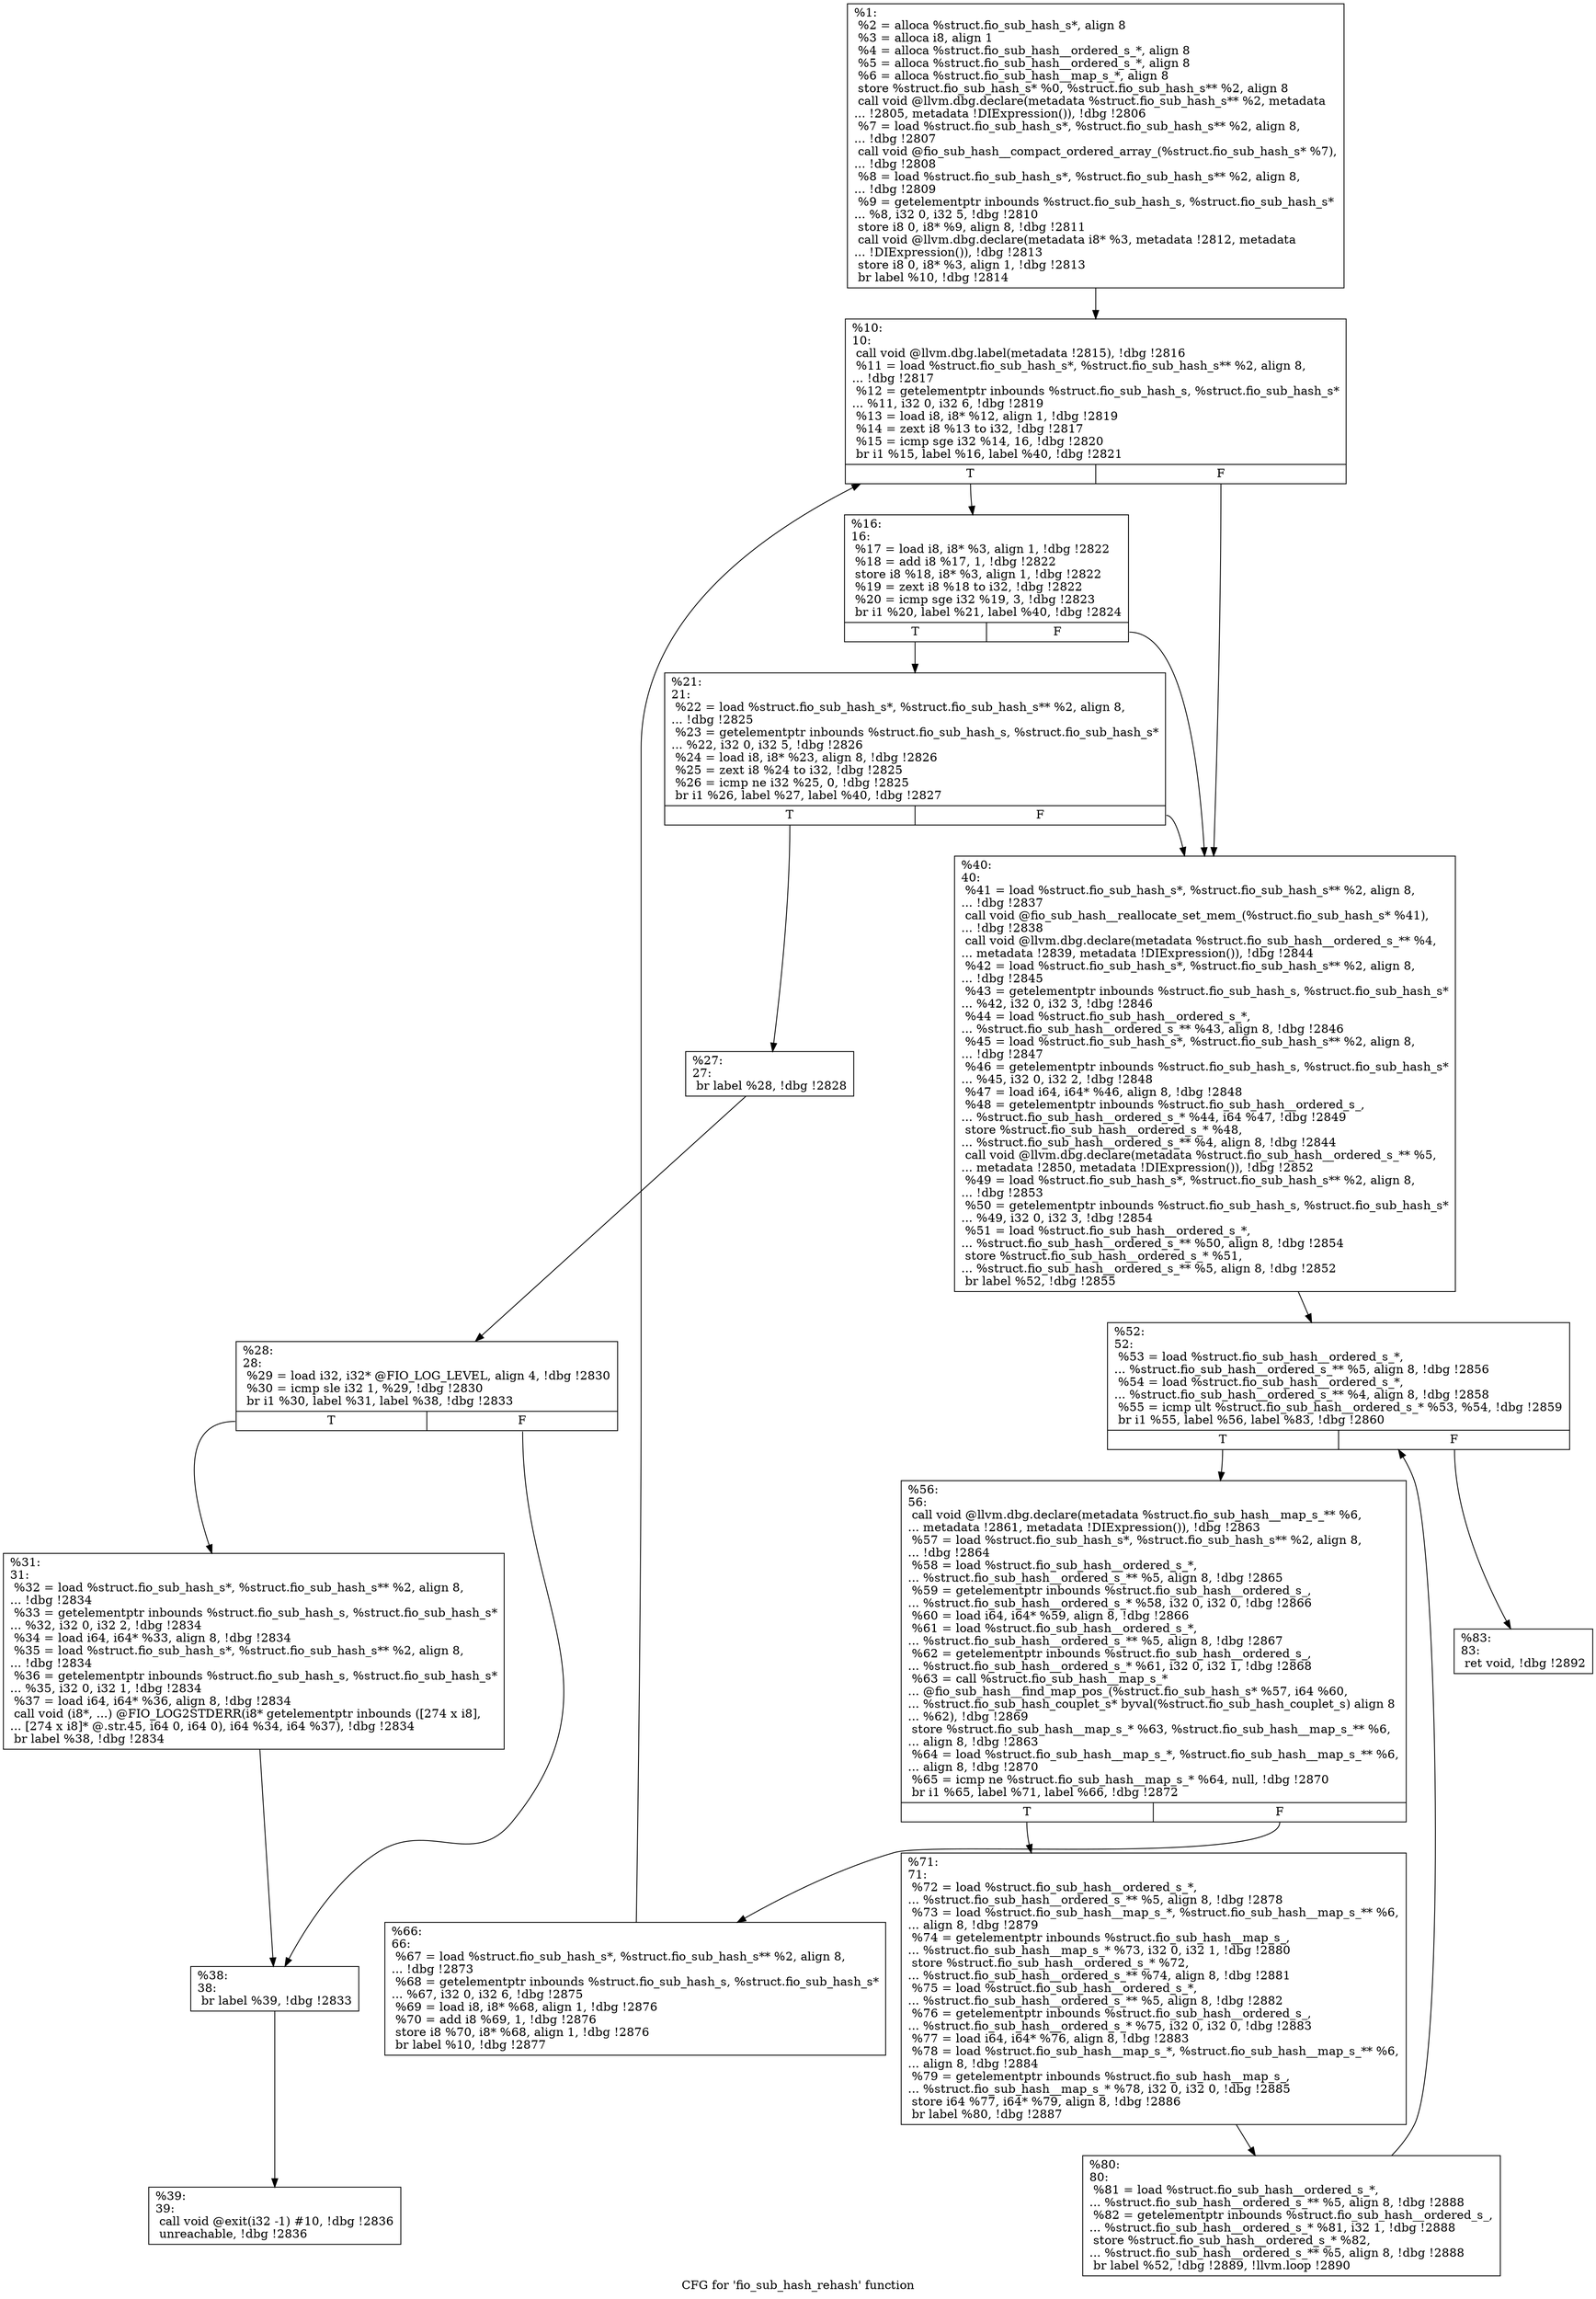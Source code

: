 digraph "CFG for 'fio_sub_hash_rehash' function" {
	label="CFG for 'fio_sub_hash_rehash' function";

	Node0x55685163be80 [shape=record,label="{%1:\l  %2 = alloca %struct.fio_sub_hash_s*, align 8\l  %3 = alloca i8, align 1\l  %4 = alloca %struct.fio_sub_hash__ordered_s_*, align 8\l  %5 = alloca %struct.fio_sub_hash__ordered_s_*, align 8\l  %6 = alloca %struct.fio_sub_hash__map_s_*, align 8\l  store %struct.fio_sub_hash_s* %0, %struct.fio_sub_hash_s** %2, align 8\l  call void @llvm.dbg.declare(metadata %struct.fio_sub_hash_s** %2, metadata\l... !2805, metadata !DIExpression()), !dbg !2806\l  %7 = load %struct.fio_sub_hash_s*, %struct.fio_sub_hash_s** %2, align 8,\l... !dbg !2807\l  call void @fio_sub_hash__compact_ordered_array_(%struct.fio_sub_hash_s* %7),\l... !dbg !2808\l  %8 = load %struct.fio_sub_hash_s*, %struct.fio_sub_hash_s** %2, align 8,\l... !dbg !2809\l  %9 = getelementptr inbounds %struct.fio_sub_hash_s, %struct.fio_sub_hash_s*\l... %8, i32 0, i32 5, !dbg !2810\l  store i8 0, i8* %9, align 8, !dbg !2811\l  call void @llvm.dbg.declare(metadata i8* %3, metadata !2812, metadata\l... !DIExpression()), !dbg !2813\l  store i8 0, i8* %3, align 1, !dbg !2813\l  br label %10, !dbg !2814\l}"];
	Node0x55685163be80 -> Node0x55685163bf90;
	Node0x55685163bf90 [shape=record,label="{%10:\l10:                                               \l  call void @llvm.dbg.label(metadata !2815), !dbg !2816\l  %11 = load %struct.fio_sub_hash_s*, %struct.fio_sub_hash_s** %2, align 8,\l... !dbg !2817\l  %12 = getelementptr inbounds %struct.fio_sub_hash_s, %struct.fio_sub_hash_s*\l... %11, i32 0, i32 6, !dbg !2819\l  %13 = load i8, i8* %12, align 1, !dbg !2819\l  %14 = zext i8 %13 to i32, !dbg !2817\l  %15 = icmp sge i32 %14, 16, !dbg !2820\l  br i1 %15, label %16, label %40, !dbg !2821\l|{<s0>T|<s1>F}}"];
	Node0x55685163bf90:s0 -> Node0x55685163bfe0;
	Node0x55685163bf90:s1 -> Node0x55685163c210;
	Node0x55685163bfe0 [shape=record,label="{%16:\l16:                                               \l  %17 = load i8, i8* %3, align 1, !dbg !2822\l  %18 = add i8 %17, 1, !dbg !2822\l  store i8 %18, i8* %3, align 1, !dbg !2822\l  %19 = zext i8 %18 to i32, !dbg !2822\l  %20 = icmp sge i32 %19, 3, !dbg !2823\l  br i1 %20, label %21, label %40, !dbg !2824\l|{<s0>T|<s1>F}}"];
	Node0x55685163bfe0:s0 -> Node0x55685163c030;
	Node0x55685163bfe0:s1 -> Node0x55685163c210;
	Node0x55685163c030 [shape=record,label="{%21:\l21:                                               \l  %22 = load %struct.fio_sub_hash_s*, %struct.fio_sub_hash_s** %2, align 8,\l... !dbg !2825\l  %23 = getelementptr inbounds %struct.fio_sub_hash_s, %struct.fio_sub_hash_s*\l... %22, i32 0, i32 5, !dbg !2826\l  %24 = load i8, i8* %23, align 8, !dbg !2826\l  %25 = zext i8 %24 to i32, !dbg !2825\l  %26 = icmp ne i32 %25, 0, !dbg !2825\l  br i1 %26, label %27, label %40, !dbg !2827\l|{<s0>T|<s1>F}}"];
	Node0x55685163c030:s0 -> Node0x55685163c080;
	Node0x55685163c030:s1 -> Node0x55685163c210;
	Node0x55685163c080 [shape=record,label="{%27:\l27:                                               \l  br label %28, !dbg !2828\l}"];
	Node0x55685163c080 -> Node0x55685163c0d0;
	Node0x55685163c0d0 [shape=record,label="{%28:\l28:                                               \l  %29 = load i32, i32* @FIO_LOG_LEVEL, align 4, !dbg !2830\l  %30 = icmp sle i32 1, %29, !dbg !2830\l  br i1 %30, label %31, label %38, !dbg !2833\l|{<s0>T|<s1>F}}"];
	Node0x55685163c0d0:s0 -> Node0x55685163c120;
	Node0x55685163c0d0:s1 -> Node0x55685163c170;
	Node0x55685163c120 [shape=record,label="{%31:\l31:                                               \l  %32 = load %struct.fio_sub_hash_s*, %struct.fio_sub_hash_s** %2, align 8,\l... !dbg !2834\l  %33 = getelementptr inbounds %struct.fio_sub_hash_s, %struct.fio_sub_hash_s*\l... %32, i32 0, i32 2, !dbg !2834\l  %34 = load i64, i64* %33, align 8, !dbg !2834\l  %35 = load %struct.fio_sub_hash_s*, %struct.fio_sub_hash_s** %2, align 8,\l... !dbg !2834\l  %36 = getelementptr inbounds %struct.fio_sub_hash_s, %struct.fio_sub_hash_s*\l... %35, i32 0, i32 1, !dbg !2834\l  %37 = load i64, i64* %36, align 8, !dbg !2834\l  call void (i8*, ...) @FIO_LOG2STDERR(i8* getelementptr inbounds ([274 x i8],\l... [274 x i8]* @.str.45, i64 0, i64 0), i64 %34, i64 %37), !dbg !2834\l  br label %38, !dbg !2834\l}"];
	Node0x55685163c120 -> Node0x55685163c170;
	Node0x55685163c170 [shape=record,label="{%38:\l38:                                               \l  br label %39, !dbg !2833\l}"];
	Node0x55685163c170 -> Node0x55685163c1c0;
	Node0x55685163c1c0 [shape=record,label="{%39:\l39:                                               \l  call void @exit(i32 -1) #10, !dbg !2836\l  unreachable, !dbg !2836\l}"];
	Node0x55685163c210 [shape=record,label="{%40:\l40:                                               \l  %41 = load %struct.fio_sub_hash_s*, %struct.fio_sub_hash_s** %2, align 8,\l... !dbg !2837\l  call void @fio_sub_hash__reallocate_set_mem_(%struct.fio_sub_hash_s* %41),\l... !dbg !2838\l  call void @llvm.dbg.declare(metadata %struct.fio_sub_hash__ordered_s_** %4,\l... metadata !2839, metadata !DIExpression()), !dbg !2844\l  %42 = load %struct.fio_sub_hash_s*, %struct.fio_sub_hash_s** %2, align 8,\l... !dbg !2845\l  %43 = getelementptr inbounds %struct.fio_sub_hash_s, %struct.fio_sub_hash_s*\l... %42, i32 0, i32 3, !dbg !2846\l  %44 = load %struct.fio_sub_hash__ordered_s_*,\l... %struct.fio_sub_hash__ordered_s_** %43, align 8, !dbg !2846\l  %45 = load %struct.fio_sub_hash_s*, %struct.fio_sub_hash_s** %2, align 8,\l... !dbg !2847\l  %46 = getelementptr inbounds %struct.fio_sub_hash_s, %struct.fio_sub_hash_s*\l... %45, i32 0, i32 2, !dbg !2848\l  %47 = load i64, i64* %46, align 8, !dbg !2848\l  %48 = getelementptr inbounds %struct.fio_sub_hash__ordered_s_,\l... %struct.fio_sub_hash__ordered_s_* %44, i64 %47, !dbg !2849\l  store %struct.fio_sub_hash__ordered_s_* %48,\l... %struct.fio_sub_hash__ordered_s_** %4, align 8, !dbg !2844\l  call void @llvm.dbg.declare(metadata %struct.fio_sub_hash__ordered_s_** %5,\l... metadata !2850, metadata !DIExpression()), !dbg !2852\l  %49 = load %struct.fio_sub_hash_s*, %struct.fio_sub_hash_s** %2, align 8,\l... !dbg !2853\l  %50 = getelementptr inbounds %struct.fio_sub_hash_s, %struct.fio_sub_hash_s*\l... %49, i32 0, i32 3, !dbg !2854\l  %51 = load %struct.fio_sub_hash__ordered_s_*,\l... %struct.fio_sub_hash__ordered_s_** %50, align 8, !dbg !2854\l  store %struct.fio_sub_hash__ordered_s_* %51,\l... %struct.fio_sub_hash__ordered_s_** %5, align 8, !dbg !2852\l  br label %52, !dbg !2855\l}"];
	Node0x55685163c210 -> Node0x55685163c260;
	Node0x55685163c260 [shape=record,label="{%52:\l52:                                               \l  %53 = load %struct.fio_sub_hash__ordered_s_*,\l... %struct.fio_sub_hash__ordered_s_** %5, align 8, !dbg !2856\l  %54 = load %struct.fio_sub_hash__ordered_s_*,\l... %struct.fio_sub_hash__ordered_s_** %4, align 8, !dbg !2858\l  %55 = icmp ult %struct.fio_sub_hash__ordered_s_* %53, %54, !dbg !2859\l  br i1 %55, label %56, label %83, !dbg !2860\l|{<s0>T|<s1>F}}"];
	Node0x55685163c260:s0 -> Node0x55685163c2b0;
	Node0x55685163c260:s1 -> Node0x55685163c3f0;
	Node0x55685163c2b0 [shape=record,label="{%56:\l56:                                               \l  call void @llvm.dbg.declare(metadata %struct.fio_sub_hash__map_s_** %6,\l... metadata !2861, metadata !DIExpression()), !dbg !2863\l  %57 = load %struct.fio_sub_hash_s*, %struct.fio_sub_hash_s** %2, align 8,\l... !dbg !2864\l  %58 = load %struct.fio_sub_hash__ordered_s_*,\l... %struct.fio_sub_hash__ordered_s_** %5, align 8, !dbg !2865\l  %59 = getelementptr inbounds %struct.fio_sub_hash__ordered_s_,\l... %struct.fio_sub_hash__ordered_s_* %58, i32 0, i32 0, !dbg !2866\l  %60 = load i64, i64* %59, align 8, !dbg !2866\l  %61 = load %struct.fio_sub_hash__ordered_s_*,\l... %struct.fio_sub_hash__ordered_s_** %5, align 8, !dbg !2867\l  %62 = getelementptr inbounds %struct.fio_sub_hash__ordered_s_,\l... %struct.fio_sub_hash__ordered_s_* %61, i32 0, i32 1, !dbg !2868\l  %63 = call %struct.fio_sub_hash__map_s_*\l... @fio_sub_hash__find_map_pos_(%struct.fio_sub_hash_s* %57, i64 %60,\l... %struct.fio_sub_hash_couplet_s* byval(%struct.fio_sub_hash_couplet_s) align 8\l... %62), !dbg !2869\l  store %struct.fio_sub_hash__map_s_* %63, %struct.fio_sub_hash__map_s_** %6,\l... align 8, !dbg !2863\l  %64 = load %struct.fio_sub_hash__map_s_*, %struct.fio_sub_hash__map_s_** %6,\l... align 8, !dbg !2870\l  %65 = icmp ne %struct.fio_sub_hash__map_s_* %64, null, !dbg !2870\l  br i1 %65, label %71, label %66, !dbg !2872\l|{<s0>T|<s1>F}}"];
	Node0x55685163c2b0:s0 -> Node0x55685163c350;
	Node0x55685163c2b0:s1 -> Node0x55685163c300;
	Node0x55685163c300 [shape=record,label="{%66:\l66:                                               \l  %67 = load %struct.fio_sub_hash_s*, %struct.fio_sub_hash_s** %2, align 8,\l... !dbg !2873\l  %68 = getelementptr inbounds %struct.fio_sub_hash_s, %struct.fio_sub_hash_s*\l... %67, i32 0, i32 6, !dbg !2875\l  %69 = load i8, i8* %68, align 1, !dbg !2876\l  %70 = add i8 %69, 1, !dbg !2876\l  store i8 %70, i8* %68, align 1, !dbg !2876\l  br label %10, !dbg !2877\l}"];
	Node0x55685163c300 -> Node0x55685163bf90;
	Node0x55685163c350 [shape=record,label="{%71:\l71:                                               \l  %72 = load %struct.fio_sub_hash__ordered_s_*,\l... %struct.fio_sub_hash__ordered_s_** %5, align 8, !dbg !2878\l  %73 = load %struct.fio_sub_hash__map_s_*, %struct.fio_sub_hash__map_s_** %6,\l... align 8, !dbg !2879\l  %74 = getelementptr inbounds %struct.fio_sub_hash__map_s_,\l... %struct.fio_sub_hash__map_s_* %73, i32 0, i32 1, !dbg !2880\l  store %struct.fio_sub_hash__ordered_s_* %72,\l... %struct.fio_sub_hash__ordered_s_** %74, align 8, !dbg !2881\l  %75 = load %struct.fio_sub_hash__ordered_s_*,\l... %struct.fio_sub_hash__ordered_s_** %5, align 8, !dbg !2882\l  %76 = getelementptr inbounds %struct.fio_sub_hash__ordered_s_,\l... %struct.fio_sub_hash__ordered_s_* %75, i32 0, i32 0, !dbg !2883\l  %77 = load i64, i64* %76, align 8, !dbg !2883\l  %78 = load %struct.fio_sub_hash__map_s_*, %struct.fio_sub_hash__map_s_** %6,\l... align 8, !dbg !2884\l  %79 = getelementptr inbounds %struct.fio_sub_hash__map_s_,\l... %struct.fio_sub_hash__map_s_* %78, i32 0, i32 0, !dbg !2885\l  store i64 %77, i64* %79, align 8, !dbg !2886\l  br label %80, !dbg !2887\l}"];
	Node0x55685163c350 -> Node0x55685163c3a0;
	Node0x55685163c3a0 [shape=record,label="{%80:\l80:                                               \l  %81 = load %struct.fio_sub_hash__ordered_s_*,\l... %struct.fio_sub_hash__ordered_s_** %5, align 8, !dbg !2888\l  %82 = getelementptr inbounds %struct.fio_sub_hash__ordered_s_,\l... %struct.fio_sub_hash__ordered_s_* %81, i32 1, !dbg !2888\l  store %struct.fio_sub_hash__ordered_s_* %82,\l... %struct.fio_sub_hash__ordered_s_** %5, align 8, !dbg !2888\l  br label %52, !dbg !2889, !llvm.loop !2890\l}"];
	Node0x55685163c3a0 -> Node0x55685163c260;
	Node0x55685163c3f0 [shape=record,label="{%83:\l83:                                               \l  ret void, !dbg !2892\l}"];
}
